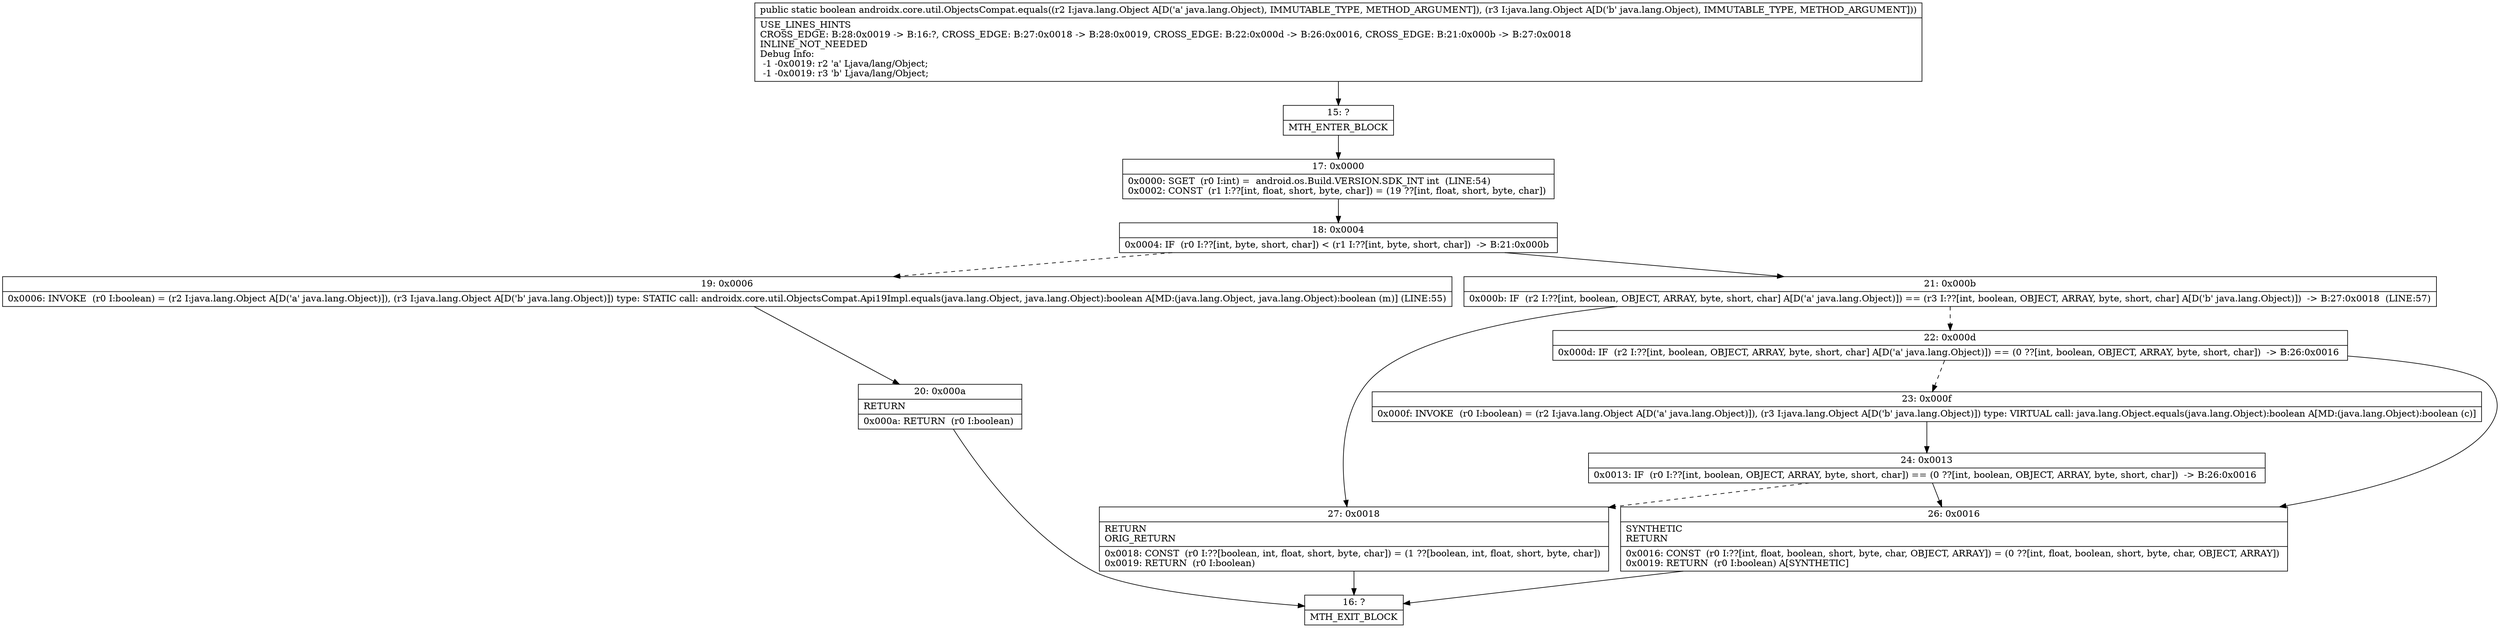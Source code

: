 digraph "CFG forandroidx.core.util.ObjectsCompat.equals(Ljava\/lang\/Object;Ljava\/lang\/Object;)Z" {
Node_15 [shape=record,label="{15\:\ ?|MTH_ENTER_BLOCK\l}"];
Node_17 [shape=record,label="{17\:\ 0x0000|0x0000: SGET  (r0 I:int) =  android.os.Build.VERSION.SDK_INT int  (LINE:54)\l0x0002: CONST  (r1 I:??[int, float, short, byte, char]) = (19 ??[int, float, short, byte, char]) \l}"];
Node_18 [shape=record,label="{18\:\ 0x0004|0x0004: IF  (r0 I:??[int, byte, short, char]) \< (r1 I:??[int, byte, short, char])  \-\> B:21:0x000b \l}"];
Node_19 [shape=record,label="{19\:\ 0x0006|0x0006: INVOKE  (r0 I:boolean) = (r2 I:java.lang.Object A[D('a' java.lang.Object)]), (r3 I:java.lang.Object A[D('b' java.lang.Object)]) type: STATIC call: androidx.core.util.ObjectsCompat.Api19Impl.equals(java.lang.Object, java.lang.Object):boolean A[MD:(java.lang.Object, java.lang.Object):boolean (m)] (LINE:55)\l}"];
Node_20 [shape=record,label="{20\:\ 0x000a|RETURN\l|0x000a: RETURN  (r0 I:boolean) \l}"];
Node_16 [shape=record,label="{16\:\ ?|MTH_EXIT_BLOCK\l}"];
Node_21 [shape=record,label="{21\:\ 0x000b|0x000b: IF  (r2 I:??[int, boolean, OBJECT, ARRAY, byte, short, char] A[D('a' java.lang.Object)]) == (r3 I:??[int, boolean, OBJECT, ARRAY, byte, short, char] A[D('b' java.lang.Object)])  \-\> B:27:0x0018  (LINE:57)\l}"];
Node_22 [shape=record,label="{22\:\ 0x000d|0x000d: IF  (r2 I:??[int, boolean, OBJECT, ARRAY, byte, short, char] A[D('a' java.lang.Object)]) == (0 ??[int, boolean, OBJECT, ARRAY, byte, short, char])  \-\> B:26:0x0016 \l}"];
Node_23 [shape=record,label="{23\:\ 0x000f|0x000f: INVOKE  (r0 I:boolean) = (r2 I:java.lang.Object A[D('a' java.lang.Object)]), (r3 I:java.lang.Object A[D('b' java.lang.Object)]) type: VIRTUAL call: java.lang.Object.equals(java.lang.Object):boolean A[MD:(java.lang.Object):boolean (c)]\l}"];
Node_24 [shape=record,label="{24\:\ 0x0013|0x0013: IF  (r0 I:??[int, boolean, OBJECT, ARRAY, byte, short, char]) == (0 ??[int, boolean, OBJECT, ARRAY, byte, short, char])  \-\> B:26:0x0016 \l}"];
Node_26 [shape=record,label="{26\:\ 0x0016|SYNTHETIC\lRETURN\l|0x0016: CONST  (r0 I:??[int, float, boolean, short, byte, char, OBJECT, ARRAY]) = (0 ??[int, float, boolean, short, byte, char, OBJECT, ARRAY]) \l0x0019: RETURN  (r0 I:boolean) A[SYNTHETIC]\l}"];
Node_27 [shape=record,label="{27\:\ 0x0018|RETURN\lORIG_RETURN\l|0x0018: CONST  (r0 I:??[boolean, int, float, short, byte, char]) = (1 ??[boolean, int, float, short, byte, char]) \l0x0019: RETURN  (r0 I:boolean) \l}"];
MethodNode[shape=record,label="{public static boolean androidx.core.util.ObjectsCompat.equals((r2 I:java.lang.Object A[D('a' java.lang.Object), IMMUTABLE_TYPE, METHOD_ARGUMENT]), (r3 I:java.lang.Object A[D('b' java.lang.Object), IMMUTABLE_TYPE, METHOD_ARGUMENT]))  | USE_LINES_HINTS\lCROSS_EDGE: B:28:0x0019 \-\> B:16:?, CROSS_EDGE: B:27:0x0018 \-\> B:28:0x0019, CROSS_EDGE: B:22:0x000d \-\> B:26:0x0016, CROSS_EDGE: B:21:0x000b \-\> B:27:0x0018\lINLINE_NOT_NEEDED\lDebug Info:\l  \-1 \-0x0019: r2 'a' Ljava\/lang\/Object;\l  \-1 \-0x0019: r3 'b' Ljava\/lang\/Object;\l}"];
MethodNode -> Node_15;Node_15 -> Node_17;
Node_17 -> Node_18;
Node_18 -> Node_19[style=dashed];
Node_18 -> Node_21;
Node_19 -> Node_20;
Node_20 -> Node_16;
Node_21 -> Node_22[style=dashed];
Node_21 -> Node_27;
Node_22 -> Node_23[style=dashed];
Node_22 -> Node_26;
Node_23 -> Node_24;
Node_24 -> Node_26;
Node_24 -> Node_27[style=dashed];
Node_26 -> Node_16;
Node_27 -> Node_16;
}

